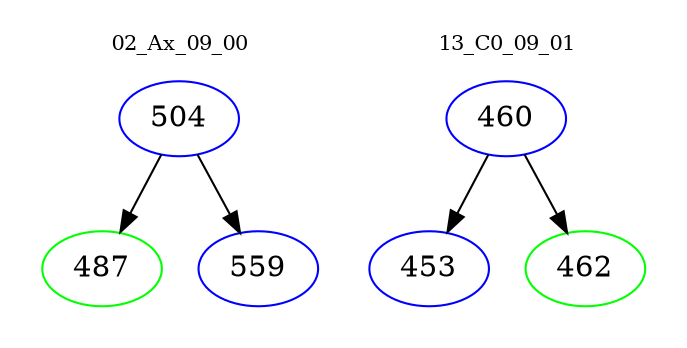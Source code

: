 digraph{
subgraph cluster_0 {
color = white
label = "02_Ax_09_00";
fontsize=10;
T0_504 [label="504", color="blue"]
T0_504 -> T0_487 [color="black"]
T0_487 [label="487", color="green"]
T0_504 -> T0_559 [color="black"]
T0_559 [label="559", color="blue"]
}
subgraph cluster_1 {
color = white
label = "13_C0_09_01";
fontsize=10;
T1_460 [label="460", color="blue"]
T1_460 -> T1_453 [color="black"]
T1_453 [label="453", color="blue"]
T1_460 -> T1_462 [color="black"]
T1_462 [label="462", color="green"]
}
}
